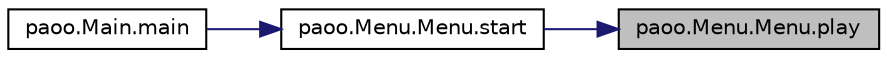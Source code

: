 digraph "paoo.Menu.Menu.play"
{
 // LATEX_PDF_SIZE
  edge [fontname="Helvetica",fontsize="10",labelfontname="Helvetica",labelfontsize="10"];
  node [fontname="Helvetica",fontsize="10",shape=record];
  rankdir="RL";
  Node69 [label="paoo.Menu.Menu.play",height=0.2,width=0.4,color="black", fillcolor="grey75", style="filled", fontcolor="black",tooltip=" "];
  Node69 -> Node70 [dir="back",color="midnightblue",fontsize="10",style="solid",fontname="Helvetica"];
  Node70 [label="paoo.Menu.Menu.start",height=0.2,width=0.4,color="black", fillcolor="white", style="filled",URL="$classpaoo_1_1_menu_1_1_menu.html#a793c1a928f9055aa32d799d1c1d53f34",tooltip=" "];
  Node70 -> Node71 [dir="back",color="midnightblue",fontsize="10",style="solid",fontname="Helvetica"];
  Node71 [label="paoo.Main.main",height=0.2,width=0.4,color="black", fillcolor="white", style="filled",URL="$classpaoo_1_1_main.html#aa9a98cd90cc8ddb78629a05d04e9241f",tooltip=" "];
}
